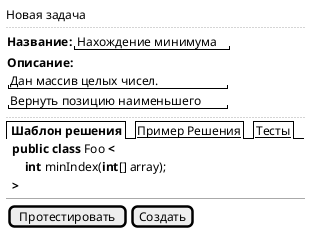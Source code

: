 @startuml
salt
{
    Новая задача
    ..
    {
        <b>Название:|"Нахождение минимума"
        <b>Описание:|*
        "Дан массив целых чисел.    "|*
        "Вернуть позицию наименьшего"|*
    }
    ..
    {/ <b> Шаблон решения | <u>Пример Решения | <u>Тесты }
    <b>  public class</b> Foo <b><
    <b>      int</b> minIndex(<b>int</b>[] array);
    <b>  >
    --
    {[Протестировать]|[Создать]}
}
@enduml